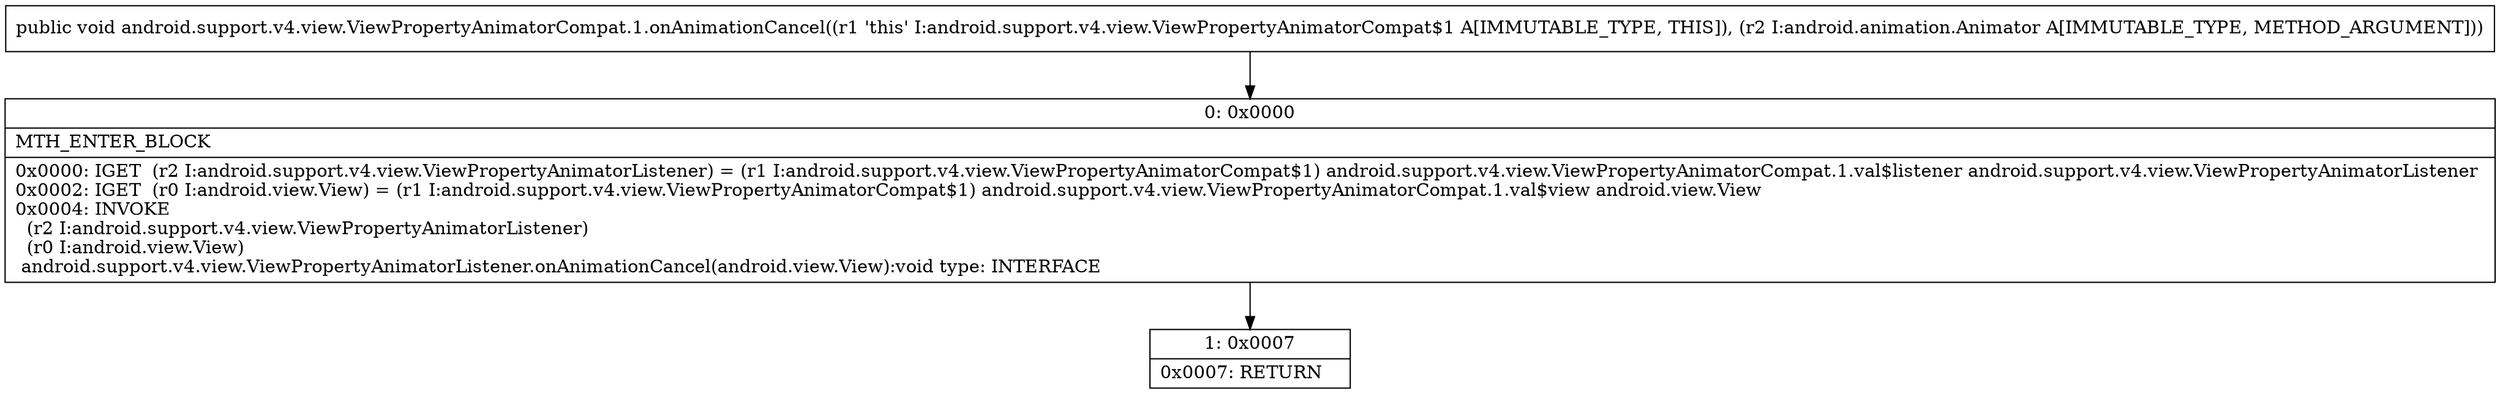 digraph "CFG forandroid.support.v4.view.ViewPropertyAnimatorCompat.1.onAnimationCancel(Landroid\/animation\/Animator;)V" {
Node_0 [shape=record,label="{0\:\ 0x0000|MTH_ENTER_BLOCK\l|0x0000: IGET  (r2 I:android.support.v4.view.ViewPropertyAnimatorListener) = (r1 I:android.support.v4.view.ViewPropertyAnimatorCompat$1) android.support.v4.view.ViewPropertyAnimatorCompat.1.val$listener android.support.v4.view.ViewPropertyAnimatorListener \l0x0002: IGET  (r0 I:android.view.View) = (r1 I:android.support.v4.view.ViewPropertyAnimatorCompat$1) android.support.v4.view.ViewPropertyAnimatorCompat.1.val$view android.view.View \l0x0004: INVOKE  \l  (r2 I:android.support.v4.view.ViewPropertyAnimatorListener)\l  (r0 I:android.view.View)\l android.support.v4.view.ViewPropertyAnimatorListener.onAnimationCancel(android.view.View):void type: INTERFACE \l}"];
Node_1 [shape=record,label="{1\:\ 0x0007|0x0007: RETURN   \l}"];
MethodNode[shape=record,label="{public void android.support.v4.view.ViewPropertyAnimatorCompat.1.onAnimationCancel((r1 'this' I:android.support.v4.view.ViewPropertyAnimatorCompat$1 A[IMMUTABLE_TYPE, THIS]), (r2 I:android.animation.Animator A[IMMUTABLE_TYPE, METHOD_ARGUMENT])) }"];
MethodNode -> Node_0;
Node_0 -> Node_1;
}

